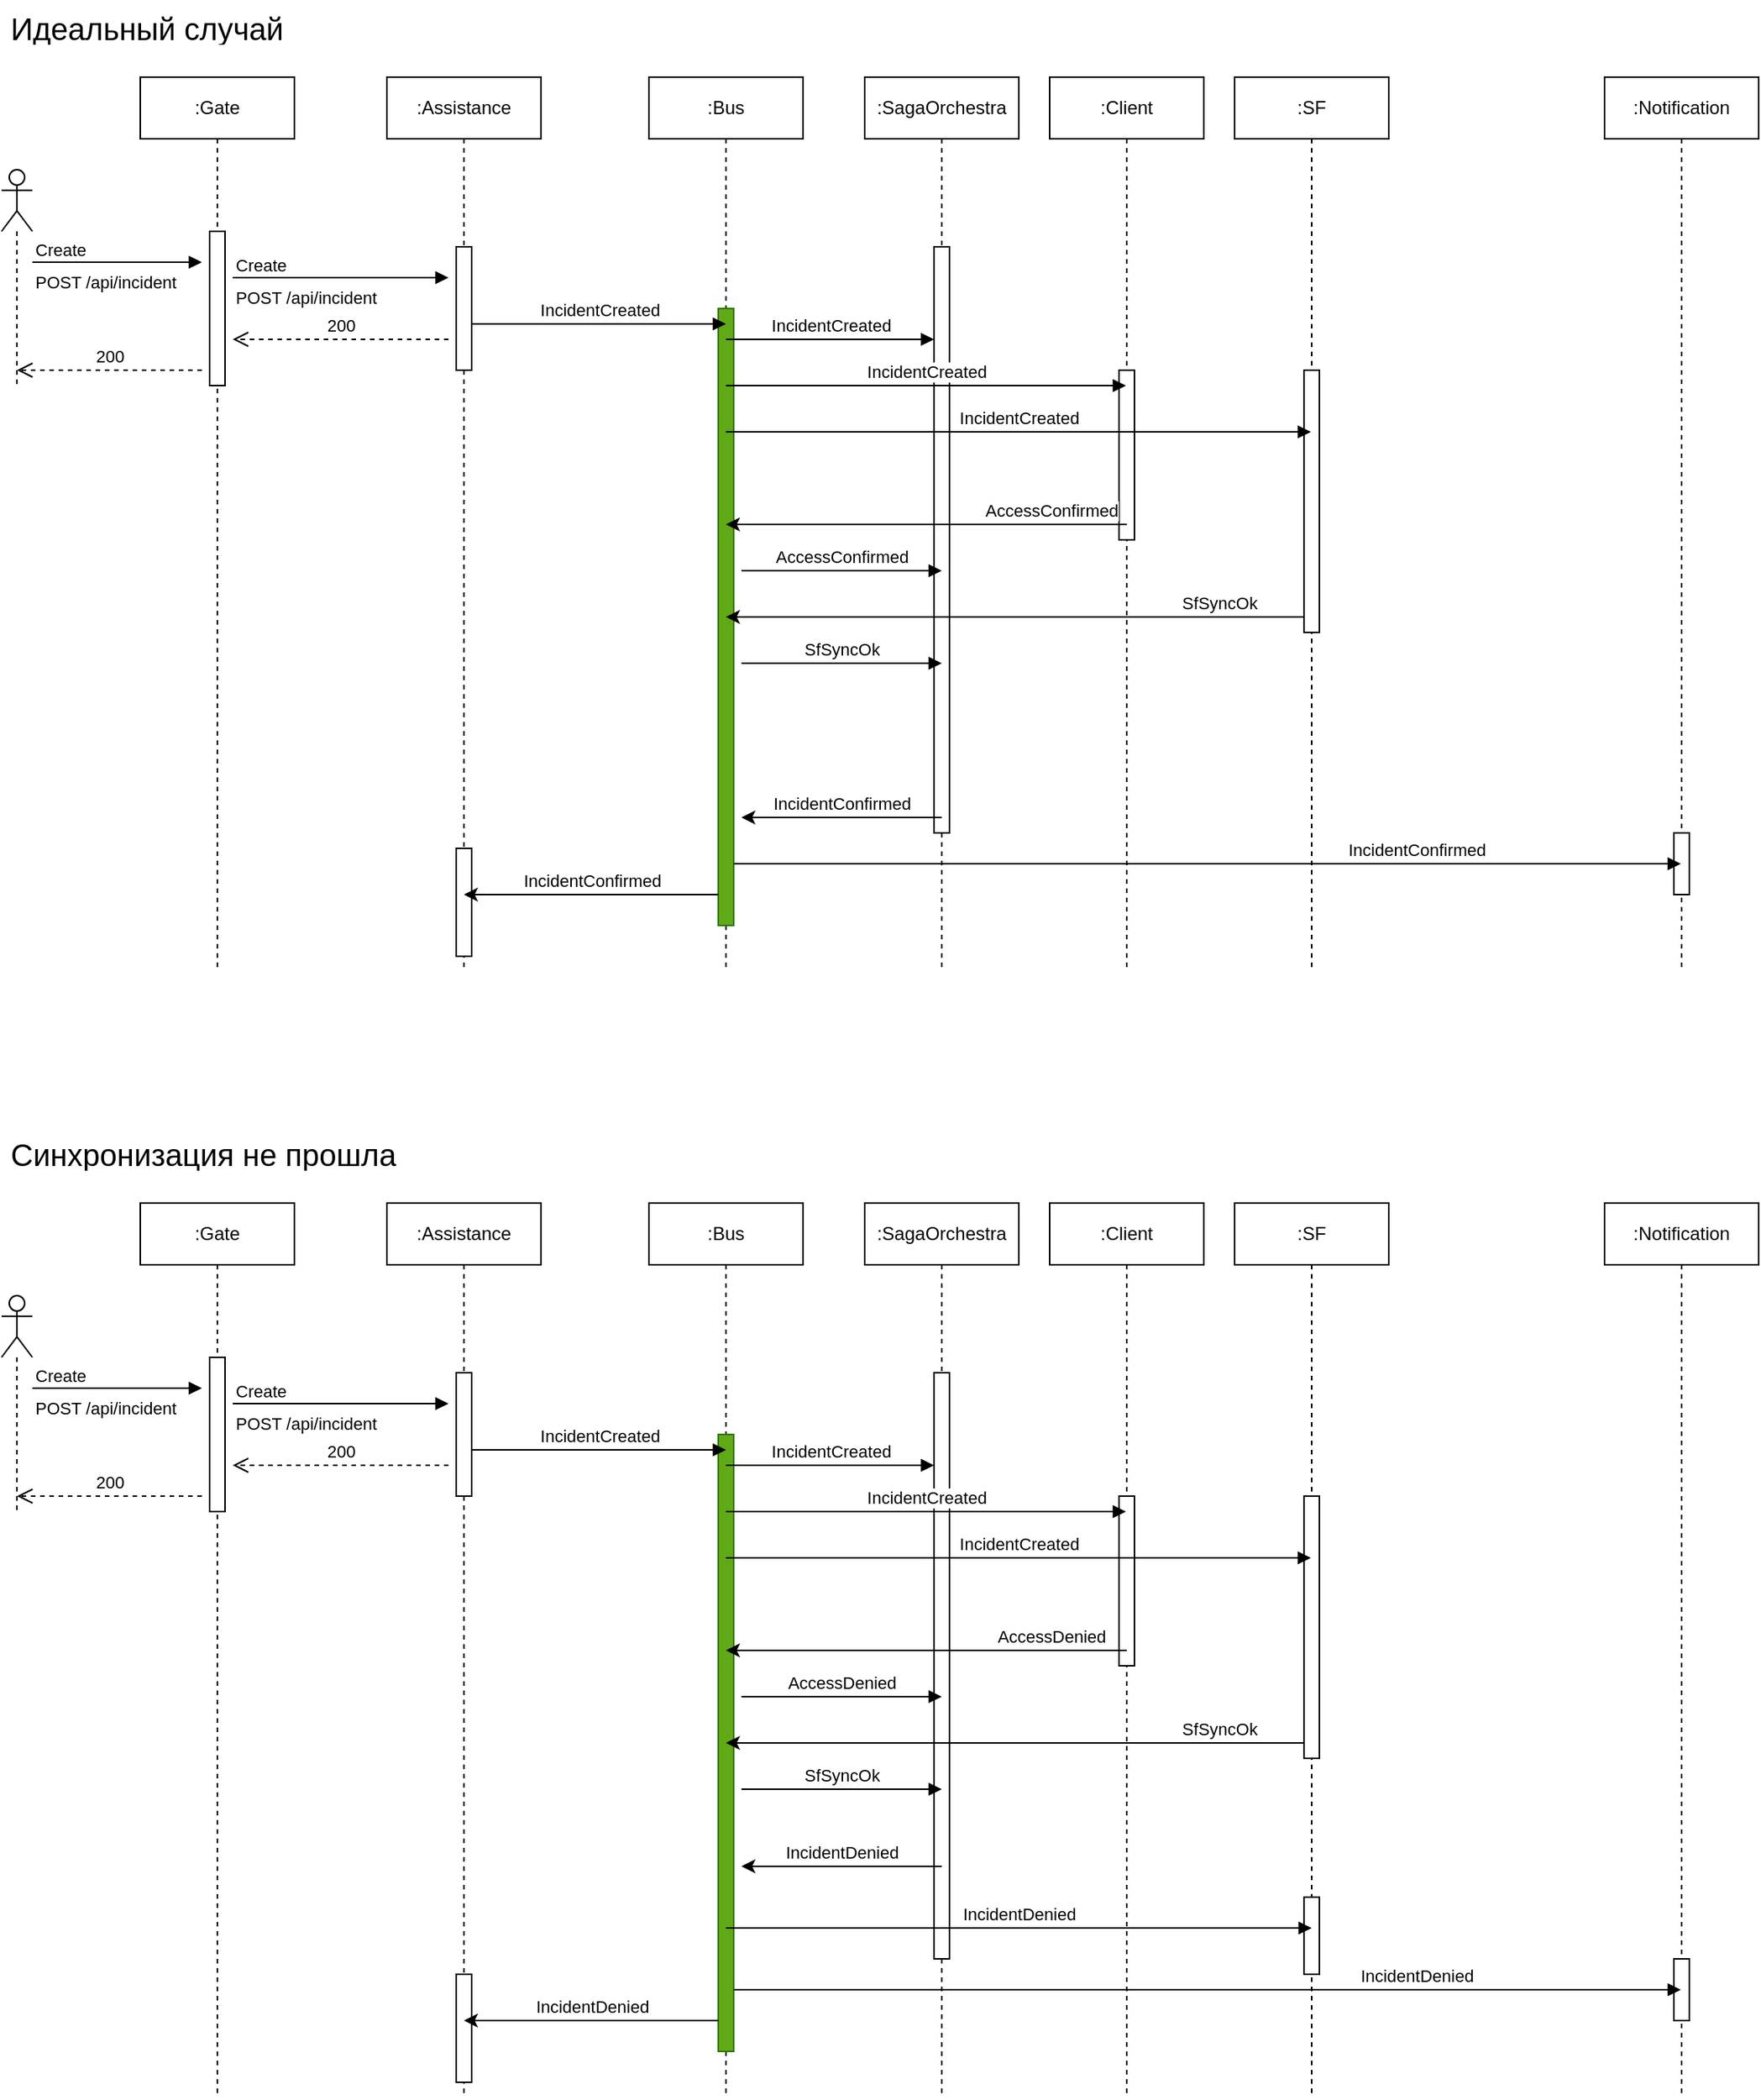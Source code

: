 <mxfile version="24.7.5">
  <diagram name="Страница — 1" id="xFgkdLuI6ck8OnjZXPMF">
    <mxGraphModel dx="1430" dy="837" grid="1" gridSize="10" guides="1" tooltips="1" connect="1" arrows="1" fold="1" page="1" pageScale="1" pageWidth="2336" pageHeight="1654" math="0" shadow="0">
      <root>
        <mxCell id="0" />
        <mxCell id="1" parent="0" />
        <mxCell id="NaxO2JrNTJAfytVhGl1Y-1" value=":Gate" style="shape=umlLifeline;perimeter=lifelinePerimeter;whiteSpace=wrap;html=1;container=1;dropTarget=0;collapsible=0;recursiveResize=0;outlineConnect=0;portConstraint=eastwest;newEdgeStyle={&quot;curved&quot;:0,&quot;rounded&quot;:0};" parent="1" vertex="1">
          <mxGeometry x="170" y="80" width="100" height="580" as="geometry" />
        </mxCell>
        <mxCell id="NaxO2JrNTJAfytVhGl1Y-2" value="" style="html=1;points=[[0,0,0,0,5],[0,1,0,0,-5],[1,0,0,0,5],[1,1,0,0,-5]];perimeter=orthogonalPerimeter;outlineConnect=0;targetShapes=umlLifeline;portConstraint=eastwest;newEdgeStyle={&quot;curved&quot;:0,&quot;rounded&quot;:0};" parent="NaxO2JrNTJAfytVhGl1Y-1" vertex="1">
          <mxGeometry x="45" y="100" width="10" height="100" as="geometry" />
        </mxCell>
        <mxCell id="NaxO2JrNTJAfytVhGl1Y-3" value=":Notification" style="shape=umlLifeline;perimeter=lifelinePerimeter;whiteSpace=wrap;html=1;container=1;dropTarget=0;collapsible=0;recursiveResize=0;outlineConnect=0;portConstraint=eastwest;newEdgeStyle={&quot;curved&quot;:0,&quot;rounded&quot;:0};" parent="1" vertex="1">
          <mxGeometry x="1120" y="80" width="100" height="580" as="geometry" />
        </mxCell>
        <mxCell id="NaxO2JrNTJAfytVhGl1Y-4" value="" style="html=1;points=[[0,0,0,0,5],[0,1,0,0,-5],[1,0,0,0,5],[1,1,0,0,-5]];perimeter=orthogonalPerimeter;outlineConnect=0;targetShapes=umlLifeline;portConstraint=eastwest;newEdgeStyle={&quot;curved&quot;:0,&quot;rounded&quot;:0};" parent="NaxO2JrNTJAfytVhGl1Y-3" vertex="1">
          <mxGeometry x="45" y="490" width="10" height="40" as="geometry" />
        </mxCell>
        <mxCell id="NaxO2JrNTJAfytVhGl1Y-5" value=":Client" style="shape=umlLifeline;perimeter=lifelinePerimeter;whiteSpace=wrap;html=1;container=1;dropTarget=0;collapsible=0;recursiveResize=0;outlineConnect=0;portConstraint=eastwest;newEdgeStyle={&quot;curved&quot;:0,&quot;rounded&quot;:0};" parent="1" vertex="1">
          <mxGeometry x="760" y="80" width="100" height="580" as="geometry" />
        </mxCell>
        <mxCell id="NaxO2JrNTJAfytVhGl1Y-6" value="" style="html=1;points=[[0,0,0,0,5],[0,1,0,0,-5],[1,0,0,0,5],[1,1,0,0,-5]];perimeter=orthogonalPerimeter;outlineConnect=0;targetShapes=umlLifeline;portConstraint=eastwest;newEdgeStyle={&quot;curved&quot;:0,&quot;rounded&quot;:0};" parent="NaxO2JrNTJAfytVhGl1Y-5" vertex="1">
          <mxGeometry x="45" y="190" width="10" height="110" as="geometry" />
        </mxCell>
        <mxCell id="NaxO2JrNTJAfytVhGl1Y-7" value=":Assistance" style="shape=umlLifeline;perimeter=lifelinePerimeter;whiteSpace=wrap;html=1;container=1;dropTarget=0;collapsible=0;recursiveResize=0;outlineConnect=0;portConstraint=eastwest;newEdgeStyle={&quot;curved&quot;:0,&quot;rounded&quot;:0};" parent="1" vertex="1">
          <mxGeometry x="330" y="80" width="100" height="580" as="geometry" />
        </mxCell>
        <mxCell id="NaxO2JrNTJAfytVhGl1Y-8" value="" style="html=1;points=[[0,0,0,0,5],[0,1,0,0,-5],[1,0,0,0,5],[1,1,0,0,-5]];perimeter=orthogonalPerimeter;outlineConnect=0;targetShapes=umlLifeline;portConstraint=eastwest;newEdgeStyle={&quot;curved&quot;:0,&quot;rounded&quot;:0};" parent="NaxO2JrNTJAfytVhGl1Y-7" vertex="1">
          <mxGeometry x="45" y="110" width="10" height="80" as="geometry" />
        </mxCell>
        <mxCell id="NaxO2JrNTJAfytVhGl1Y-43" value="" style="html=1;points=[[0,0,0,0,5],[0,1,0,0,-5],[1,0,0,0,5],[1,1,0,0,-5]];perimeter=orthogonalPerimeter;outlineConnect=0;targetShapes=umlLifeline;portConstraint=eastwest;newEdgeStyle={&quot;curved&quot;:0,&quot;rounded&quot;:0};" parent="NaxO2JrNTJAfytVhGl1Y-7" vertex="1">
          <mxGeometry x="45" y="500" width="10" height="70" as="geometry" />
        </mxCell>
        <mxCell id="NaxO2JrNTJAfytVhGl1Y-9" value="POST /api/incident&amp;nbsp;" style="endArrow=block;endFill=1;html=1;edgeStyle=orthogonalEdgeStyle;align=left;verticalAlign=top;rounded=0;" parent="1" edge="1">
          <mxGeometry x="-1" relative="1" as="geometry">
            <mxPoint x="100" y="200" as="sourcePoint" />
            <mxPoint x="210" y="200" as="targetPoint" />
            <mxPoint as="offset" />
          </mxGeometry>
        </mxCell>
        <mxCell id="NaxO2JrNTJAfytVhGl1Y-10" value="Create" style="edgeLabel;resizable=0;html=1;align=left;verticalAlign=bottom;" parent="NaxO2JrNTJAfytVhGl1Y-9" connectable="0" vertex="1">
          <mxGeometry x="-1" relative="1" as="geometry" />
        </mxCell>
        <mxCell id="NaxO2JrNTJAfytVhGl1Y-11" value="" style="shape=umlLifeline;perimeter=lifelinePerimeter;whiteSpace=wrap;html=1;container=1;dropTarget=0;collapsible=0;recursiveResize=0;outlineConnect=0;portConstraint=eastwest;newEdgeStyle={&quot;curved&quot;:0,&quot;rounded&quot;:0};participant=umlActor;" parent="1" vertex="1">
          <mxGeometry x="80" y="140" width="20" height="140" as="geometry" />
        </mxCell>
        <mxCell id="NaxO2JrNTJAfytVhGl1Y-12" value="200" style="html=1;verticalAlign=bottom;endArrow=open;dashed=1;endSize=8;curved=0;rounded=0;" parent="1" edge="1">
          <mxGeometry relative="1" as="geometry">
            <mxPoint x="210" y="270" as="sourcePoint" />
            <mxPoint x="90.035" y="270" as="targetPoint" />
          </mxGeometry>
        </mxCell>
        <mxCell id="NaxO2JrNTJAfytVhGl1Y-13" value=":Bus" style="shape=umlLifeline;perimeter=lifelinePerimeter;whiteSpace=wrap;html=1;container=1;dropTarget=0;collapsible=0;recursiveResize=0;outlineConnect=0;portConstraint=eastwest;newEdgeStyle={&quot;curved&quot;:0,&quot;rounded&quot;:0};" parent="1" vertex="1">
          <mxGeometry x="500" y="80" width="100" height="580" as="geometry" />
        </mxCell>
        <mxCell id="NaxO2JrNTJAfytVhGl1Y-14" value="" style="html=1;points=[[0,0,0,0,5],[0,1,0,0,-5],[1,0,0,0,5],[1,1,0,0,-5]];perimeter=orthogonalPerimeter;outlineConnect=0;targetShapes=umlLifeline;portConstraint=eastwest;newEdgeStyle={&quot;curved&quot;:0,&quot;rounded&quot;:0};fillColor=#60a917;fontColor=#ffffff;strokeColor=#2D7600;" parent="NaxO2JrNTJAfytVhGl1Y-13" vertex="1">
          <mxGeometry x="45" y="150" width="10" height="400" as="geometry" />
        </mxCell>
        <mxCell id="NaxO2JrNTJAfytVhGl1Y-15" value="IncidentCreated" style="html=1;verticalAlign=bottom;endArrow=block;curved=0;rounded=0;" parent="1" edge="1">
          <mxGeometry width="80" relative="1" as="geometry">
            <mxPoint x="385" y="240" as="sourcePoint" />
            <mxPoint x="550" y="240" as="targetPoint" />
          </mxGeometry>
        </mxCell>
        <mxCell id="NaxO2JrNTJAfytVhGl1Y-17" value="IncidentConfirmed" style="html=1;verticalAlign=bottom;endArrow=block;curved=0;rounded=0;" parent="1" edge="1">
          <mxGeometry x="0.442" width="80" relative="1" as="geometry">
            <mxPoint x="555.25" y="590" as="sourcePoint" />
            <mxPoint x="1169.5" y="590" as="targetPoint" />
            <mxPoint as="offset" />
          </mxGeometry>
        </mxCell>
        <mxCell id="NaxO2JrNTJAfytVhGl1Y-19" value="POST /api/incident&amp;nbsp;" style="endArrow=block;endFill=1;html=1;align=left;verticalAlign=top;rounded=0;" parent="1" edge="1">
          <mxGeometry x="-1" relative="1" as="geometry">
            <mxPoint x="230" y="210" as="sourcePoint" />
            <mxPoint x="370" y="210" as="targetPoint" />
            <mxPoint as="offset" />
          </mxGeometry>
        </mxCell>
        <mxCell id="NaxO2JrNTJAfytVhGl1Y-20" value="Create" style="edgeLabel;resizable=0;html=1;align=left;verticalAlign=bottom;" parent="NaxO2JrNTJAfytVhGl1Y-19" connectable="0" vertex="1">
          <mxGeometry x="-1" relative="1" as="geometry" />
        </mxCell>
        <mxCell id="NaxO2JrNTJAfytVhGl1Y-21" value="200" style="html=1;verticalAlign=bottom;endArrow=open;dashed=1;endSize=8;curved=0;rounded=0;" parent="1" edge="1">
          <mxGeometry relative="1" as="geometry">
            <mxPoint x="370" y="250" as="sourcePoint" />
            <mxPoint x="230" y="250" as="targetPoint" />
          </mxGeometry>
        </mxCell>
        <mxCell id="NaxO2JrNTJAfytVhGl1Y-24" value=":SagaOrchestra" style="shape=umlLifeline;perimeter=lifelinePerimeter;whiteSpace=wrap;html=1;container=1;dropTarget=0;collapsible=0;recursiveResize=0;outlineConnect=0;portConstraint=eastwest;newEdgeStyle={&quot;curved&quot;:0,&quot;rounded&quot;:0};" parent="1" vertex="1">
          <mxGeometry x="640" y="80" width="100" height="580" as="geometry" />
        </mxCell>
        <mxCell id="NaxO2JrNTJAfytVhGl1Y-25" value="" style="html=1;points=[[0,0,0,0,5],[0,1,0,0,-5],[1,0,0,0,5],[1,1,0,0,-5]];perimeter=orthogonalPerimeter;outlineConnect=0;targetShapes=umlLifeline;portConstraint=eastwest;newEdgeStyle={&quot;curved&quot;:0,&quot;rounded&quot;:0};" parent="NaxO2JrNTJAfytVhGl1Y-24" vertex="1">
          <mxGeometry x="45" y="110" width="10" height="380" as="geometry" />
        </mxCell>
        <mxCell id="NaxO2JrNTJAfytVhGl1Y-26" value="IncidentCreated" style="html=1;verticalAlign=bottom;endArrow=block;curved=0;rounded=0;" parent="1" target="NaxO2JrNTJAfytVhGl1Y-25" edge="1">
          <mxGeometry width="80" relative="1" as="geometry">
            <mxPoint x="550" y="250" as="sourcePoint" />
            <mxPoint x="680" y="250" as="targetPoint" />
          </mxGeometry>
        </mxCell>
        <mxCell id="NaxO2JrNTJAfytVhGl1Y-28" value=":SF" style="shape=umlLifeline;perimeter=lifelinePerimeter;whiteSpace=wrap;html=1;container=1;dropTarget=0;collapsible=0;recursiveResize=0;outlineConnect=0;portConstraint=eastwest;newEdgeStyle={&quot;curved&quot;:0,&quot;rounded&quot;:0};" parent="1" vertex="1">
          <mxGeometry x="880" y="80" width="100" height="580" as="geometry" />
        </mxCell>
        <mxCell id="NaxO2JrNTJAfytVhGl1Y-29" value="" style="html=1;points=[[0,0,0,0,5],[0,1,0,0,-5],[1,0,0,0,5],[1,1,0,0,-5]];perimeter=orthogonalPerimeter;outlineConnect=0;targetShapes=umlLifeline;portConstraint=eastwest;newEdgeStyle={&quot;curved&quot;:0,&quot;rounded&quot;:0};" parent="NaxO2JrNTJAfytVhGl1Y-28" vertex="1">
          <mxGeometry x="45" y="190" width="10" height="170" as="geometry" />
        </mxCell>
        <mxCell id="NaxO2JrNTJAfytVhGl1Y-32" value="IncidentCreated" style="html=1;verticalAlign=bottom;endArrow=block;curved=0;rounded=0;" parent="1" target="NaxO2JrNTJAfytVhGl1Y-5" edge="1">
          <mxGeometry width="80" relative="1" as="geometry">
            <mxPoint x="550" y="280" as="sourcePoint" />
            <mxPoint x="680" y="280" as="targetPoint" />
          </mxGeometry>
        </mxCell>
        <mxCell id="NaxO2JrNTJAfytVhGl1Y-33" value="IncidentCreated" style="html=1;verticalAlign=bottom;endArrow=block;curved=0;rounded=0;" parent="1" target="NaxO2JrNTJAfytVhGl1Y-28" edge="1">
          <mxGeometry width="80" relative="1" as="geometry">
            <mxPoint x="550" y="310" as="sourcePoint" />
            <mxPoint x="810" y="310" as="targetPoint" />
          </mxGeometry>
        </mxCell>
        <mxCell id="NaxO2JrNTJAfytVhGl1Y-36" value="SfSyncOk" style="html=1;verticalAlign=bottom;endArrow=none;curved=0;rounded=0;startArrow=classic;startFill=1;endFill=0;" parent="1" edge="1">
          <mxGeometry x="0.707" width="80" relative="1" as="geometry">
            <mxPoint x="550" y="430" as="sourcePoint" />
            <mxPoint x="925" y="430" as="targetPoint" />
            <mxPoint as="offset" />
          </mxGeometry>
        </mxCell>
        <mxCell id="NaxO2JrNTJAfytVhGl1Y-37" value="AccessConfirmed" style="html=1;verticalAlign=bottom;endArrow=none;curved=0;rounded=0;startArrow=classic;startFill=1;endFill=0;" parent="1" edge="1">
          <mxGeometry x="0.618" width="80" relative="1" as="geometry">
            <mxPoint x="550" y="370" as="sourcePoint" />
            <mxPoint x="810" y="370" as="targetPoint" />
            <mxPoint as="offset" />
          </mxGeometry>
        </mxCell>
        <mxCell id="NaxO2JrNTJAfytVhGl1Y-40" value="SfSyncOk" style="html=1;verticalAlign=bottom;endArrow=block;curved=0;rounded=0;" parent="1" edge="1">
          <mxGeometry width="80" relative="1" as="geometry">
            <mxPoint x="560" y="460" as="sourcePoint" />
            <mxPoint x="690" y="460" as="targetPoint" />
          </mxGeometry>
        </mxCell>
        <mxCell id="NaxO2JrNTJAfytVhGl1Y-41" value="AccessConfirmed" style="html=1;verticalAlign=bottom;endArrow=block;curved=0;rounded=0;" parent="1" edge="1">
          <mxGeometry width="80" relative="1" as="geometry">
            <mxPoint x="560" y="400" as="sourcePoint" />
            <mxPoint x="690" y="400" as="targetPoint" />
          </mxGeometry>
        </mxCell>
        <mxCell id="NaxO2JrNTJAfytVhGl1Y-42" value="IncidentConfirmed" style="html=1;verticalAlign=bottom;endArrow=none;curved=0;rounded=0;endFill=0;startArrow=classic;startFill=1;" parent="1" edge="1">
          <mxGeometry width="80" relative="1" as="geometry">
            <mxPoint x="560" y="560" as="sourcePoint" />
            <mxPoint x="690" y="560" as="targetPoint" />
          </mxGeometry>
        </mxCell>
        <mxCell id="NaxO2JrNTJAfytVhGl1Y-44" value="IncidentConfirmed" style="html=1;verticalAlign=bottom;endArrow=none;curved=0;rounded=0;startArrow=classic;startFill=1;endFill=0;" parent="1" edge="1">
          <mxGeometry width="80" relative="1" as="geometry">
            <mxPoint x="380" y="610" as="sourcePoint" />
            <mxPoint x="545" y="610" as="targetPoint" />
          </mxGeometry>
        </mxCell>
        <mxCell id="NaxO2JrNTJAfytVhGl1Y-45" value="&lt;div style=&quot;font-size: 20px;&quot;&gt;&lt;font face=&quot;Helvetica&quot;&gt;Идеальный случай&lt;/font&gt;&lt;/div&gt;" style="text;strokeColor=none;fillColor=none;align=left;verticalAlign=top;spacingLeft=4;spacingRight=4;overflow=hidden;rotatable=0;points=[[0,0.5],[1,0.5]];portConstraint=eastwest;whiteSpace=wrap;html=1;" parent="1" vertex="1">
          <mxGeometry x="80" y="30" width="810" height="26" as="geometry" />
        </mxCell>
        <mxCell id="PYyMSezQNYK9yDi9rR4--1" value=":Gate" style="shape=umlLifeline;perimeter=lifelinePerimeter;whiteSpace=wrap;html=1;container=1;dropTarget=0;collapsible=0;recursiveResize=0;outlineConnect=0;portConstraint=eastwest;newEdgeStyle={&quot;curved&quot;:0,&quot;rounded&quot;:0};" vertex="1" parent="1">
          <mxGeometry x="170" y="810" width="100" height="580" as="geometry" />
        </mxCell>
        <mxCell id="PYyMSezQNYK9yDi9rR4--2" value="" style="html=1;points=[[0,0,0,0,5],[0,1,0,0,-5],[1,0,0,0,5],[1,1,0,0,-5]];perimeter=orthogonalPerimeter;outlineConnect=0;targetShapes=umlLifeline;portConstraint=eastwest;newEdgeStyle={&quot;curved&quot;:0,&quot;rounded&quot;:0};" vertex="1" parent="PYyMSezQNYK9yDi9rR4--1">
          <mxGeometry x="45" y="100" width="10" height="100" as="geometry" />
        </mxCell>
        <mxCell id="PYyMSezQNYK9yDi9rR4--3" value=":Notification" style="shape=umlLifeline;perimeter=lifelinePerimeter;whiteSpace=wrap;html=1;container=1;dropTarget=0;collapsible=0;recursiveResize=0;outlineConnect=0;portConstraint=eastwest;newEdgeStyle={&quot;curved&quot;:0,&quot;rounded&quot;:0};" vertex="1" parent="1">
          <mxGeometry x="1120" y="810" width="100" height="580" as="geometry" />
        </mxCell>
        <mxCell id="PYyMSezQNYK9yDi9rR4--4" value="" style="html=1;points=[[0,0,0,0,5],[0,1,0,0,-5],[1,0,0,0,5],[1,1,0,0,-5]];perimeter=orthogonalPerimeter;outlineConnect=0;targetShapes=umlLifeline;portConstraint=eastwest;newEdgeStyle={&quot;curved&quot;:0,&quot;rounded&quot;:0};" vertex="1" parent="PYyMSezQNYK9yDi9rR4--3">
          <mxGeometry x="45" y="490" width="10" height="40" as="geometry" />
        </mxCell>
        <mxCell id="PYyMSezQNYK9yDi9rR4--5" value=":Client" style="shape=umlLifeline;perimeter=lifelinePerimeter;whiteSpace=wrap;html=1;container=1;dropTarget=0;collapsible=0;recursiveResize=0;outlineConnect=0;portConstraint=eastwest;newEdgeStyle={&quot;curved&quot;:0,&quot;rounded&quot;:0};" vertex="1" parent="1">
          <mxGeometry x="760" y="810" width="100" height="580" as="geometry" />
        </mxCell>
        <mxCell id="PYyMSezQNYK9yDi9rR4--6" value="" style="html=1;points=[[0,0,0,0,5],[0,1,0,0,-5],[1,0,0,0,5],[1,1,0,0,-5]];perimeter=orthogonalPerimeter;outlineConnect=0;targetShapes=umlLifeline;portConstraint=eastwest;newEdgeStyle={&quot;curved&quot;:0,&quot;rounded&quot;:0};" vertex="1" parent="PYyMSezQNYK9yDi9rR4--5">
          <mxGeometry x="45" y="190" width="10" height="110" as="geometry" />
        </mxCell>
        <mxCell id="PYyMSezQNYK9yDi9rR4--7" value=":Assistance" style="shape=umlLifeline;perimeter=lifelinePerimeter;whiteSpace=wrap;html=1;container=1;dropTarget=0;collapsible=0;recursiveResize=0;outlineConnect=0;portConstraint=eastwest;newEdgeStyle={&quot;curved&quot;:0,&quot;rounded&quot;:0};" vertex="1" parent="1">
          <mxGeometry x="330" y="810" width="100" height="580" as="geometry" />
        </mxCell>
        <mxCell id="PYyMSezQNYK9yDi9rR4--8" value="" style="html=1;points=[[0,0,0,0,5],[0,1,0,0,-5],[1,0,0,0,5],[1,1,0,0,-5]];perimeter=orthogonalPerimeter;outlineConnect=0;targetShapes=umlLifeline;portConstraint=eastwest;newEdgeStyle={&quot;curved&quot;:0,&quot;rounded&quot;:0};" vertex="1" parent="PYyMSezQNYK9yDi9rR4--7">
          <mxGeometry x="45" y="110" width="10" height="80" as="geometry" />
        </mxCell>
        <mxCell id="PYyMSezQNYK9yDi9rR4--9" value="" style="html=1;points=[[0,0,0,0,5],[0,1,0,0,-5],[1,0,0,0,5],[1,1,0,0,-5]];perimeter=orthogonalPerimeter;outlineConnect=0;targetShapes=umlLifeline;portConstraint=eastwest;newEdgeStyle={&quot;curved&quot;:0,&quot;rounded&quot;:0};" vertex="1" parent="PYyMSezQNYK9yDi9rR4--7">
          <mxGeometry x="45" y="500" width="10" height="70" as="geometry" />
        </mxCell>
        <mxCell id="PYyMSezQNYK9yDi9rR4--10" value="POST /api/incident&amp;nbsp;" style="endArrow=block;endFill=1;html=1;edgeStyle=orthogonalEdgeStyle;align=left;verticalAlign=top;rounded=0;" edge="1" parent="1">
          <mxGeometry x="-1" relative="1" as="geometry">
            <mxPoint x="100" y="930" as="sourcePoint" />
            <mxPoint x="210" y="930" as="targetPoint" />
            <mxPoint as="offset" />
          </mxGeometry>
        </mxCell>
        <mxCell id="PYyMSezQNYK9yDi9rR4--11" value="Create" style="edgeLabel;resizable=0;html=1;align=left;verticalAlign=bottom;" connectable="0" vertex="1" parent="PYyMSezQNYK9yDi9rR4--10">
          <mxGeometry x="-1" relative="1" as="geometry" />
        </mxCell>
        <mxCell id="PYyMSezQNYK9yDi9rR4--12" value="" style="shape=umlLifeline;perimeter=lifelinePerimeter;whiteSpace=wrap;html=1;container=1;dropTarget=0;collapsible=0;recursiveResize=0;outlineConnect=0;portConstraint=eastwest;newEdgeStyle={&quot;curved&quot;:0,&quot;rounded&quot;:0};participant=umlActor;" vertex="1" parent="1">
          <mxGeometry x="80" y="870" width="20" height="140" as="geometry" />
        </mxCell>
        <mxCell id="PYyMSezQNYK9yDi9rR4--13" value="200" style="html=1;verticalAlign=bottom;endArrow=open;dashed=1;endSize=8;curved=0;rounded=0;" edge="1" parent="1">
          <mxGeometry relative="1" as="geometry">
            <mxPoint x="210" y="1000" as="sourcePoint" />
            <mxPoint x="90.035" y="1000" as="targetPoint" />
          </mxGeometry>
        </mxCell>
        <mxCell id="PYyMSezQNYK9yDi9rR4--14" value=":Bus" style="shape=umlLifeline;perimeter=lifelinePerimeter;whiteSpace=wrap;html=1;container=1;dropTarget=0;collapsible=0;recursiveResize=0;outlineConnect=0;portConstraint=eastwest;newEdgeStyle={&quot;curved&quot;:0,&quot;rounded&quot;:0};" vertex="1" parent="1">
          <mxGeometry x="500" y="810" width="100" height="580" as="geometry" />
        </mxCell>
        <mxCell id="PYyMSezQNYK9yDi9rR4--15" value="" style="html=1;points=[[0,0,0,0,5],[0,1,0,0,-5],[1,0,0,0,5],[1,1,0,0,-5]];perimeter=orthogonalPerimeter;outlineConnect=0;targetShapes=umlLifeline;portConstraint=eastwest;newEdgeStyle={&quot;curved&quot;:0,&quot;rounded&quot;:0};fillColor=#60a917;fontColor=#ffffff;strokeColor=#2D7600;" vertex="1" parent="PYyMSezQNYK9yDi9rR4--14">
          <mxGeometry x="45" y="150" width="10" height="400" as="geometry" />
        </mxCell>
        <mxCell id="PYyMSezQNYK9yDi9rR4--16" value="IncidentCreated" style="html=1;verticalAlign=bottom;endArrow=block;curved=0;rounded=0;" edge="1" parent="1">
          <mxGeometry width="80" relative="1" as="geometry">
            <mxPoint x="385" y="970" as="sourcePoint" />
            <mxPoint x="550" y="970" as="targetPoint" />
          </mxGeometry>
        </mxCell>
        <mxCell id="PYyMSezQNYK9yDi9rR4--17" value="IncidentDenied" style="html=1;verticalAlign=bottom;endArrow=block;curved=0;rounded=0;" edge="1" parent="1">
          <mxGeometry x="0.442" width="80" relative="1" as="geometry">
            <mxPoint x="555.25" y="1320" as="sourcePoint" />
            <mxPoint x="1169.5" y="1320" as="targetPoint" />
            <mxPoint as="offset" />
          </mxGeometry>
        </mxCell>
        <mxCell id="PYyMSezQNYK9yDi9rR4--18" value="POST /api/incident&amp;nbsp;" style="endArrow=block;endFill=1;html=1;align=left;verticalAlign=top;rounded=0;" edge="1" parent="1">
          <mxGeometry x="-1" relative="1" as="geometry">
            <mxPoint x="230" y="940" as="sourcePoint" />
            <mxPoint x="370" y="940" as="targetPoint" />
            <mxPoint as="offset" />
          </mxGeometry>
        </mxCell>
        <mxCell id="PYyMSezQNYK9yDi9rR4--19" value="Create" style="edgeLabel;resizable=0;html=1;align=left;verticalAlign=bottom;" connectable="0" vertex="1" parent="PYyMSezQNYK9yDi9rR4--18">
          <mxGeometry x="-1" relative="1" as="geometry" />
        </mxCell>
        <mxCell id="PYyMSezQNYK9yDi9rR4--20" value="200" style="html=1;verticalAlign=bottom;endArrow=open;dashed=1;endSize=8;curved=0;rounded=0;" edge="1" parent="1">
          <mxGeometry relative="1" as="geometry">
            <mxPoint x="370" y="980" as="sourcePoint" />
            <mxPoint x="230" y="980" as="targetPoint" />
          </mxGeometry>
        </mxCell>
        <mxCell id="PYyMSezQNYK9yDi9rR4--21" value=":SagaOrchestra" style="shape=umlLifeline;perimeter=lifelinePerimeter;whiteSpace=wrap;html=1;container=1;dropTarget=0;collapsible=0;recursiveResize=0;outlineConnect=0;portConstraint=eastwest;newEdgeStyle={&quot;curved&quot;:0,&quot;rounded&quot;:0};" vertex="1" parent="1">
          <mxGeometry x="640" y="810" width="100" height="580" as="geometry" />
        </mxCell>
        <mxCell id="PYyMSezQNYK9yDi9rR4--22" value="" style="html=1;points=[[0,0,0,0,5],[0,1,0,0,-5],[1,0,0,0,5],[1,1,0,0,-5]];perimeter=orthogonalPerimeter;outlineConnect=0;targetShapes=umlLifeline;portConstraint=eastwest;newEdgeStyle={&quot;curved&quot;:0,&quot;rounded&quot;:0};" vertex="1" parent="PYyMSezQNYK9yDi9rR4--21">
          <mxGeometry x="45" y="110" width="10" height="380" as="geometry" />
        </mxCell>
        <mxCell id="PYyMSezQNYK9yDi9rR4--23" value="IncidentCreated" style="html=1;verticalAlign=bottom;endArrow=block;curved=0;rounded=0;" edge="1" target="PYyMSezQNYK9yDi9rR4--22" parent="1">
          <mxGeometry width="80" relative="1" as="geometry">
            <mxPoint x="550" y="980" as="sourcePoint" />
            <mxPoint x="680" y="980" as="targetPoint" />
          </mxGeometry>
        </mxCell>
        <mxCell id="PYyMSezQNYK9yDi9rR4--24" value=":SF" style="shape=umlLifeline;perimeter=lifelinePerimeter;whiteSpace=wrap;html=1;container=1;dropTarget=0;collapsible=0;recursiveResize=0;outlineConnect=0;portConstraint=eastwest;newEdgeStyle={&quot;curved&quot;:0,&quot;rounded&quot;:0};" vertex="1" parent="1">
          <mxGeometry x="880" y="810" width="100" height="580" as="geometry" />
        </mxCell>
        <mxCell id="PYyMSezQNYK9yDi9rR4--25" value="" style="html=1;points=[[0,0,0,0,5],[0,1,0,0,-5],[1,0,0,0,5],[1,1,0,0,-5]];perimeter=orthogonalPerimeter;outlineConnect=0;targetShapes=umlLifeline;portConstraint=eastwest;newEdgeStyle={&quot;curved&quot;:0,&quot;rounded&quot;:0};" vertex="1" parent="PYyMSezQNYK9yDi9rR4--24">
          <mxGeometry x="45" y="190" width="10" height="170" as="geometry" />
        </mxCell>
        <mxCell id="PYyMSezQNYK9yDi9rR4--36" value="" style="html=1;points=[[0,0,0,0,5],[0,1,0,0,-5],[1,0,0,0,5],[1,1,0,0,-5]];perimeter=orthogonalPerimeter;outlineConnect=0;targetShapes=umlLifeline;portConstraint=eastwest;newEdgeStyle={&quot;curved&quot;:0,&quot;rounded&quot;:0};" vertex="1" parent="PYyMSezQNYK9yDi9rR4--24">
          <mxGeometry x="45" y="450" width="10" height="50" as="geometry" />
        </mxCell>
        <mxCell id="PYyMSezQNYK9yDi9rR4--26" value="IncidentCreated" style="html=1;verticalAlign=bottom;endArrow=block;curved=0;rounded=0;" edge="1" target="PYyMSezQNYK9yDi9rR4--5" parent="1">
          <mxGeometry width="80" relative="1" as="geometry">
            <mxPoint x="550" y="1010" as="sourcePoint" />
            <mxPoint x="680" y="1010" as="targetPoint" />
          </mxGeometry>
        </mxCell>
        <mxCell id="PYyMSezQNYK9yDi9rR4--27" value="IncidentCreated" style="html=1;verticalAlign=bottom;endArrow=block;curved=0;rounded=0;" edge="1" target="PYyMSezQNYK9yDi9rR4--24" parent="1">
          <mxGeometry width="80" relative="1" as="geometry">
            <mxPoint x="550" y="1040" as="sourcePoint" />
            <mxPoint x="810" y="1040" as="targetPoint" />
          </mxGeometry>
        </mxCell>
        <mxCell id="PYyMSezQNYK9yDi9rR4--28" value="SfSyncOk" style="html=1;verticalAlign=bottom;endArrow=none;curved=0;rounded=0;startArrow=classic;startFill=1;endFill=0;" edge="1" parent="1">
          <mxGeometry x="0.707" width="80" relative="1" as="geometry">
            <mxPoint x="550" y="1160" as="sourcePoint" />
            <mxPoint x="925" y="1160" as="targetPoint" />
            <mxPoint as="offset" />
          </mxGeometry>
        </mxCell>
        <mxCell id="PYyMSezQNYK9yDi9rR4--29" value="AccessDenied" style="html=1;verticalAlign=bottom;endArrow=none;curved=0;rounded=0;startArrow=classic;startFill=1;endFill=0;" edge="1" parent="1">
          <mxGeometry x="0.618" width="80" relative="1" as="geometry">
            <mxPoint x="550" y="1100" as="sourcePoint" />
            <mxPoint x="810" y="1100" as="targetPoint" />
            <mxPoint as="offset" />
          </mxGeometry>
        </mxCell>
        <mxCell id="PYyMSezQNYK9yDi9rR4--30" value="SfSyncOk" style="html=1;verticalAlign=bottom;endArrow=block;curved=0;rounded=0;" edge="1" parent="1">
          <mxGeometry width="80" relative="1" as="geometry">
            <mxPoint x="560" y="1190" as="sourcePoint" />
            <mxPoint x="690" y="1190" as="targetPoint" />
          </mxGeometry>
        </mxCell>
        <mxCell id="PYyMSezQNYK9yDi9rR4--31" value="AccessDenied" style="html=1;verticalAlign=bottom;endArrow=block;curved=0;rounded=0;" edge="1" parent="1">
          <mxGeometry x="-0.002" width="80" relative="1" as="geometry">
            <mxPoint x="560" y="1130" as="sourcePoint" />
            <mxPoint x="690" y="1130" as="targetPoint" />
            <mxPoint as="offset" />
          </mxGeometry>
        </mxCell>
        <mxCell id="PYyMSezQNYK9yDi9rR4--32" value="IncidentDenied" style="html=1;verticalAlign=bottom;endArrow=none;curved=0;rounded=0;endFill=0;startArrow=classic;startFill=1;" edge="1" parent="1">
          <mxGeometry width="80" relative="1" as="geometry">
            <mxPoint x="560" y="1240" as="sourcePoint" />
            <mxPoint x="690" y="1240" as="targetPoint" />
          </mxGeometry>
        </mxCell>
        <mxCell id="PYyMSezQNYK9yDi9rR4--33" value="IncidentDenied" style="html=1;verticalAlign=bottom;endArrow=none;curved=0;rounded=0;startArrow=classic;startFill=1;endFill=0;" edge="1" parent="1">
          <mxGeometry width="80" relative="1" as="geometry">
            <mxPoint x="380" y="1340" as="sourcePoint" />
            <mxPoint x="545" y="1340" as="targetPoint" />
          </mxGeometry>
        </mxCell>
        <mxCell id="PYyMSezQNYK9yDi9rR4--34" value="&lt;div style=&quot;font-size: 20px;&quot;&gt;&lt;font face=&quot;Helvetica&quot;&gt;Синхронизация не прошла&lt;/font&gt;&lt;/div&gt;" style="text;strokeColor=none;fillColor=none;align=left;verticalAlign=top;spacingLeft=4;spacingRight=4;overflow=hidden;rotatable=0;points=[[0,0.5],[1,0.5]];portConstraint=eastwest;whiteSpace=wrap;html=1;" vertex="1" parent="1">
          <mxGeometry x="80" y="760" width="810" height="26" as="geometry" />
        </mxCell>
        <mxCell id="PYyMSezQNYK9yDi9rR4--35" value="IncidentDenied" style="html=1;verticalAlign=bottom;endArrow=block;curved=0;rounded=0;" edge="1" parent="1">
          <mxGeometry width="80" relative="1" as="geometry">
            <mxPoint x="550" y="1280" as="sourcePoint" />
            <mxPoint x="930" y="1280" as="targetPoint" />
          </mxGeometry>
        </mxCell>
      </root>
    </mxGraphModel>
  </diagram>
</mxfile>
